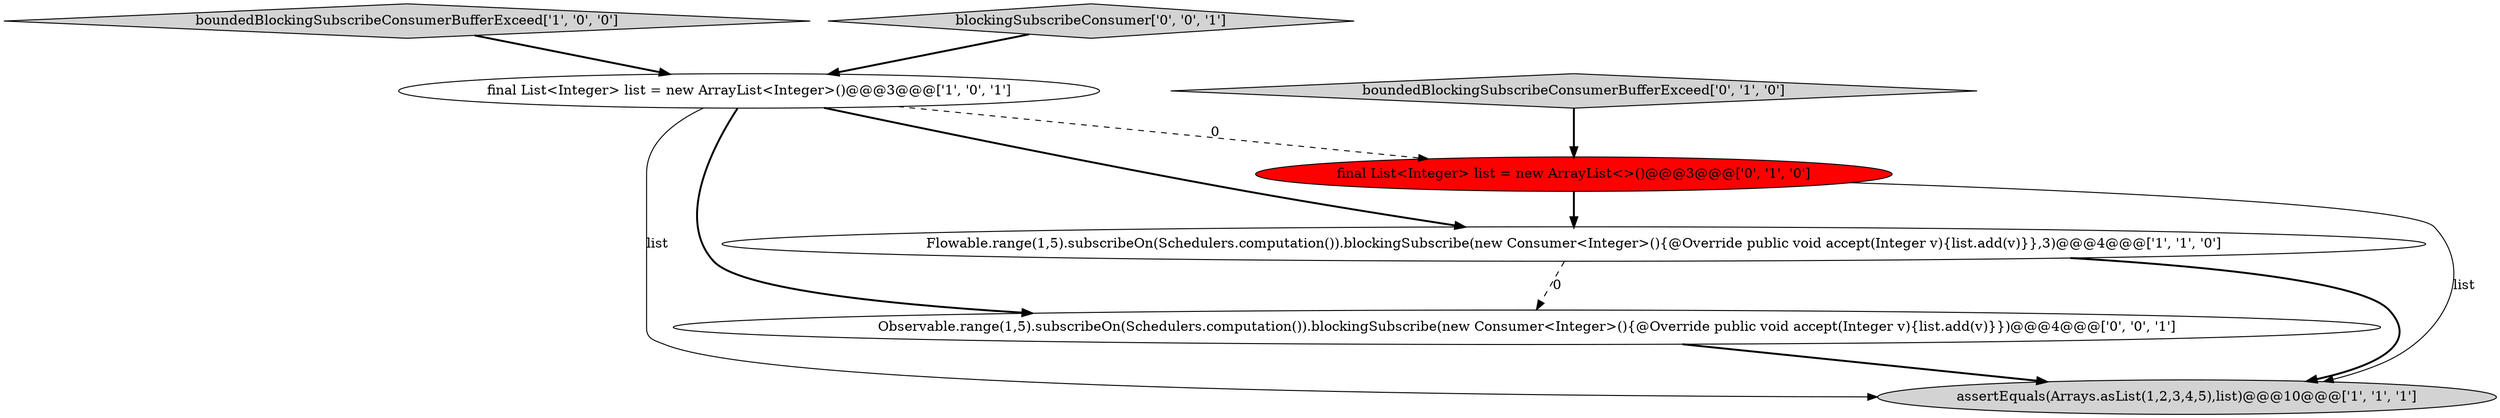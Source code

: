 digraph {
0 [style = filled, label = "boundedBlockingSubscribeConsumerBufferExceed['1', '0', '0']", fillcolor = lightgray, shape = diamond image = "AAA0AAABBB1BBB"];
5 [style = filled, label = "final List<Integer> list = new ArrayList<>()@@@3@@@['0', '1', '0']", fillcolor = red, shape = ellipse image = "AAA1AAABBB2BBB"];
2 [style = filled, label = "assertEquals(Arrays.asList(1,2,3,4,5),list)@@@10@@@['1', '1', '1']", fillcolor = lightgray, shape = ellipse image = "AAA0AAABBB1BBB"];
6 [style = filled, label = "Observable.range(1,5).subscribeOn(Schedulers.computation()).blockingSubscribe(new Consumer<Integer>(){@Override public void accept(Integer v){list.add(v)}})@@@4@@@['0', '0', '1']", fillcolor = white, shape = ellipse image = "AAA0AAABBB3BBB"];
1 [style = filled, label = "final List<Integer> list = new ArrayList<Integer>()@@@3@@@['1', '0', '1']", fillcolor = white, shape = ellipse image = "AAA0AAABBB1BBB"];
4 [style = filled, label = "boundedBlockingSubscribeConsumerBufferExceed['0', '1', '0']", fillcolor = lightgray, shape = diamond image = "AAA0AAABBB2BBB"];
7 [style = filled, label = "blockingSubscribeConsumer['0', '0', '1']", fillcolor = lightgray, shape = diamond image = "AAA0AAABBB3BBB"];
3 [style = filled, label = "Flowable.range(1,5).subscribeOn(Schedulers.computation()).blockingSubscribe(new Consumer<Integer>(){@Override public void accept(Integer v){list.add(v)}},3)@@@4@@@['1', '1', '0']", fillcolor = white, shape = ellipse image = "AAA0AAABBB1BBB"];
1->3 [style = bold, label=""];
5->3 [style = bold, label=""];
3->6 [style = dashed, label="0"];
1->6 [style = bold, label=""];
7->1 [style = bold, label=""];
1->5 [style = dashed, label="0"];
3->2 [style = bold, label=""];
1->2 [style = solid, label="list"];
4->5 [style = bold, label=""];
0->1 [style = bold, label=""];
5->2 [style = solid, label="list"];
6->2 [style = bold, label=""];
}
